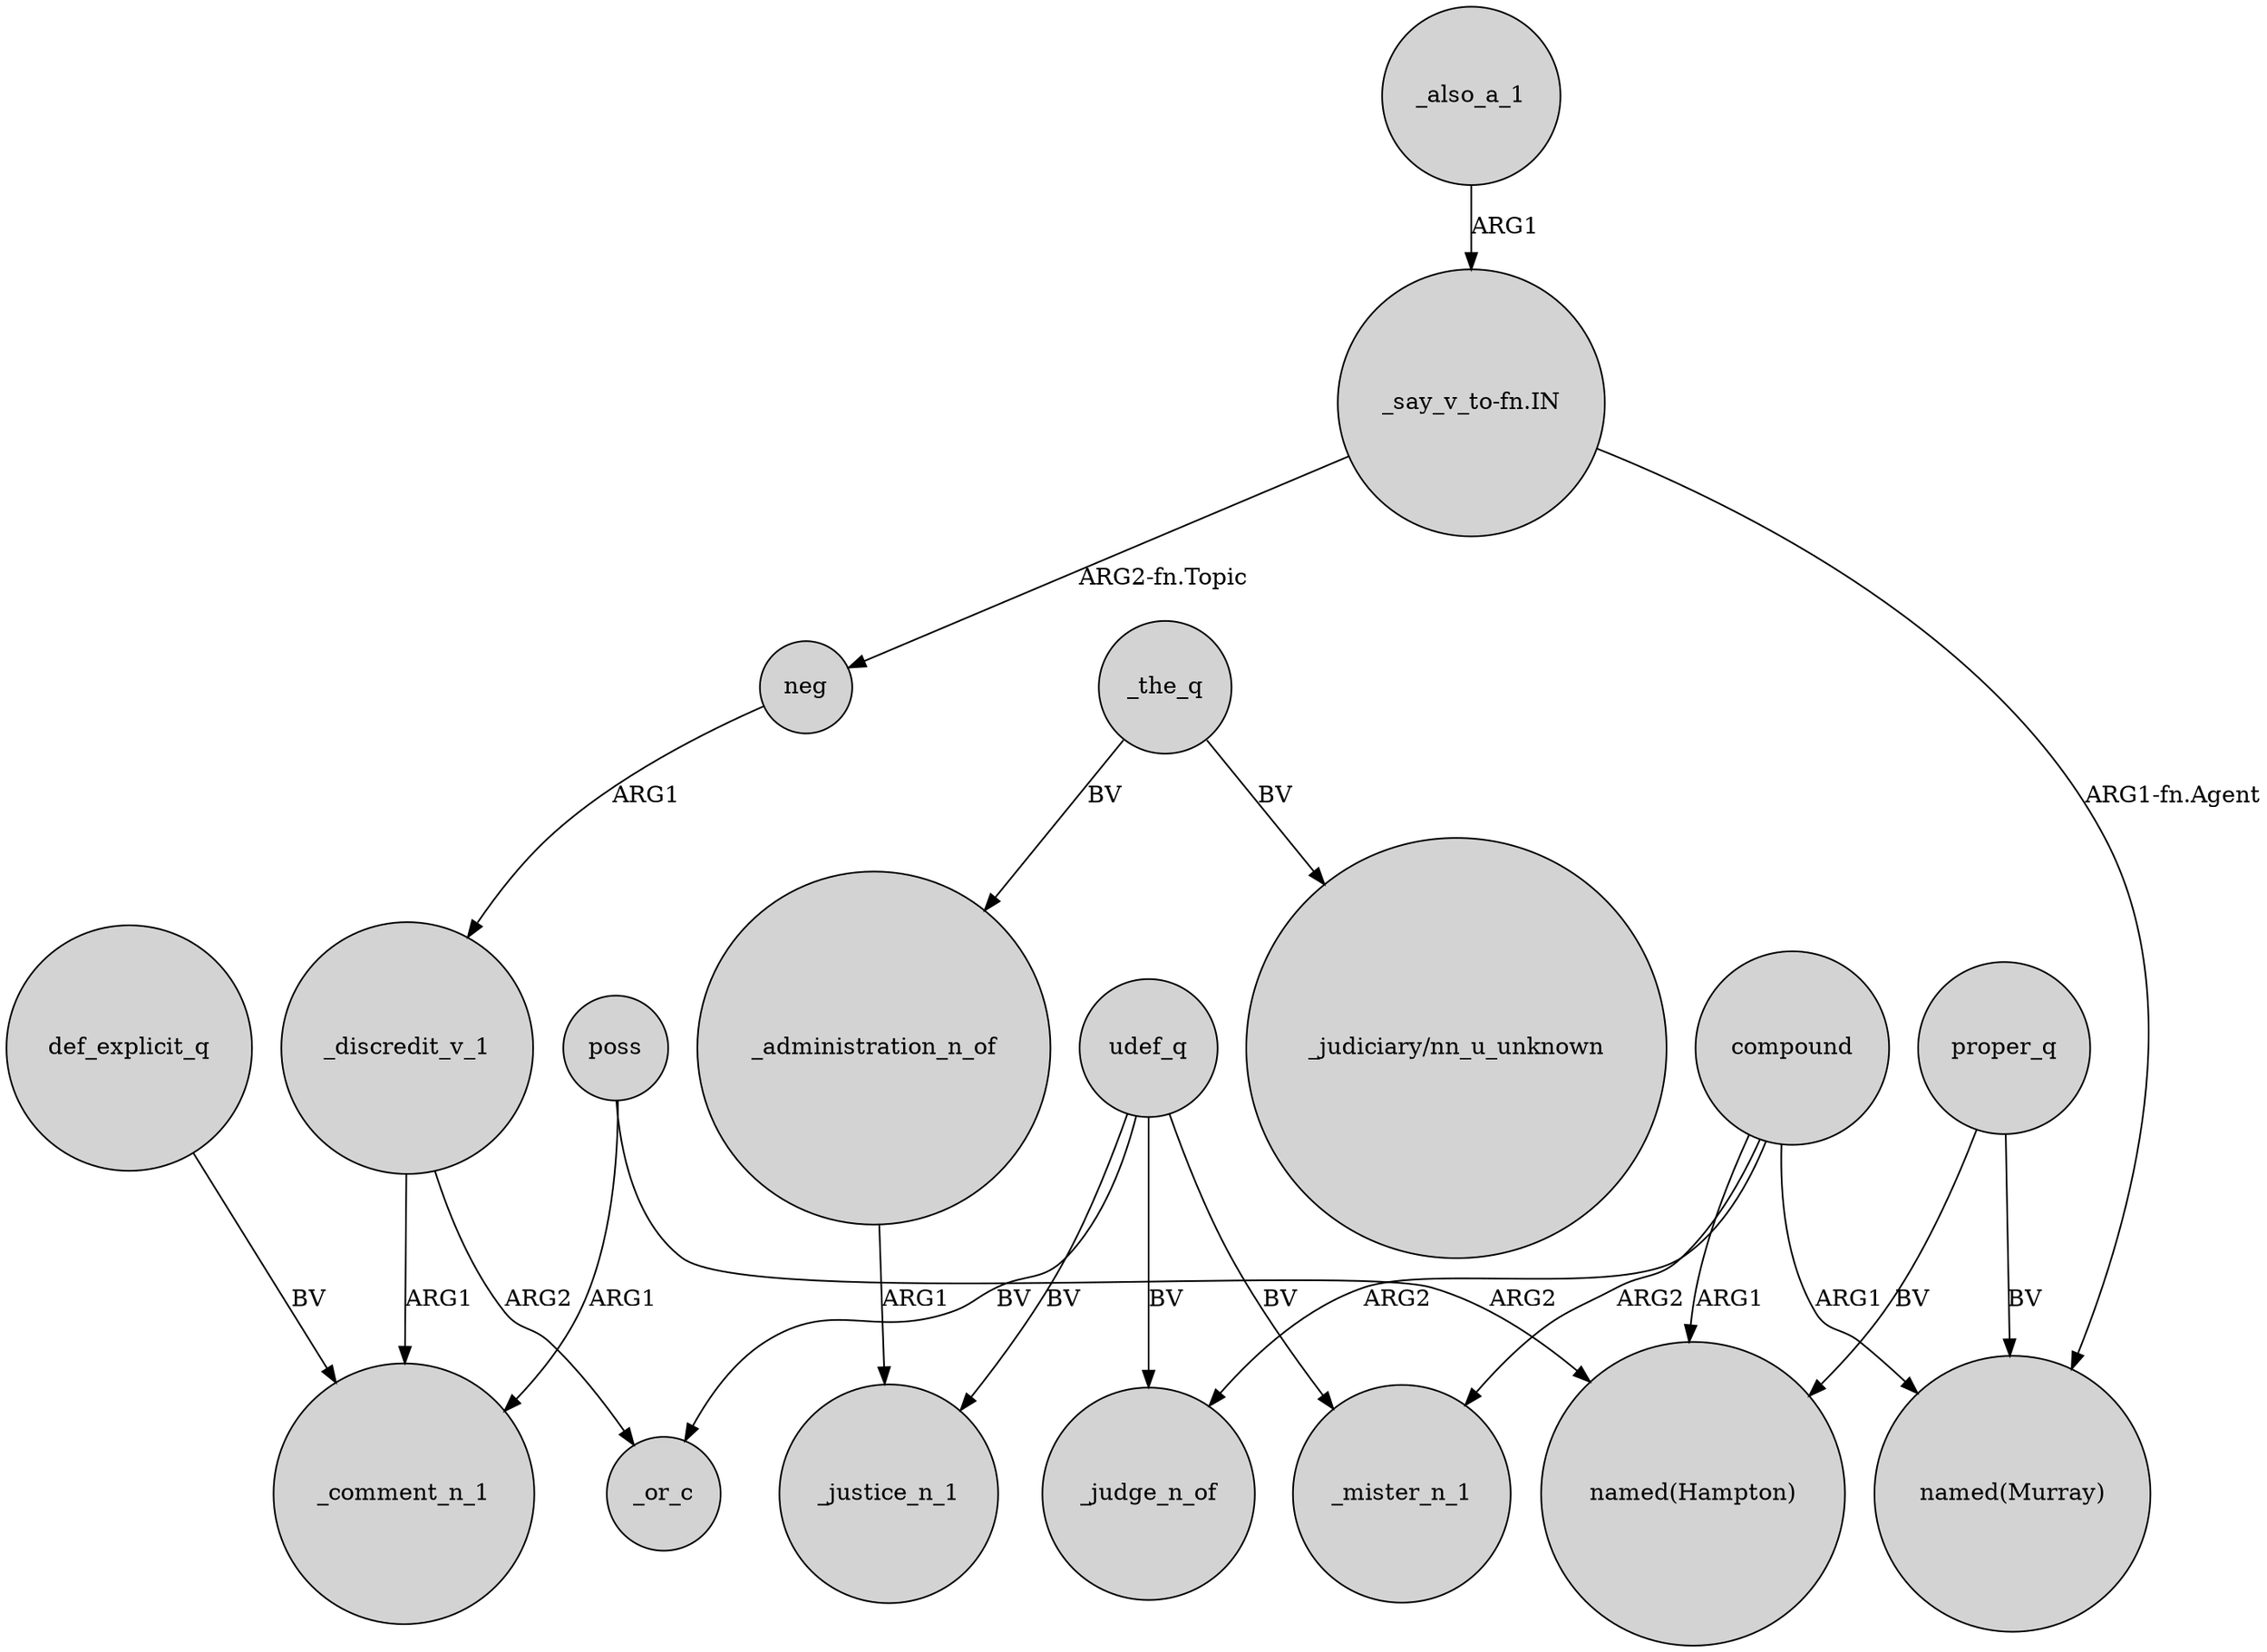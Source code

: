 digraph {
	node [shape=circle style=filled]
	poss -> _comment_n_1 [label=ARG1]
	_also_a_1 -> "_say_v_to-fn.IN" [label=ARG1]
	_administration_n_of -> _justice_n_1 [label=ARG1]
	compound -> _judge_n_of [label=ARG2]
	compound -> _mister_n_1 [label=ARG2]
	_the_q -> "_judiciary/nn_u_unknown" [label=BV]
	udef_q -> _mister_n_1 [label=BV]
	udef_q -> _or_c [label=BV]
	udef_q -> _judge_n_of [label=BV]
	proper_q -> "named(Murray)" [label=BV]
	neg -> _discredit_v_1 [label=ARG1]
	compound -> "named(Hampton)" [label=ARG1]
	proper_q -> "named(Hampton)" [label=BV]
	"_say_v_to-fn.IN" -> "named(Murray)" [label="ARG1-fn.Agent"]
	poss -> "named(Hampton)" [label=ARG2]
	def_explicit_q -> _comment_n_1 [label=BV]
	_discredit_v_1 -> _comment_n_1 [label=ARG1]
	udef_q -> _justice_n_1 [label=BV]
	"_say_v_to-fn.IN" -> neg [label="ARG2-fn.Topic"]
	compound -> "named(Murray)" [label=ARG1]
	_the_q -> _administration_n_of [label=BV]
	_discredit_v_1 -> _or_c [label=ARG2]
}
